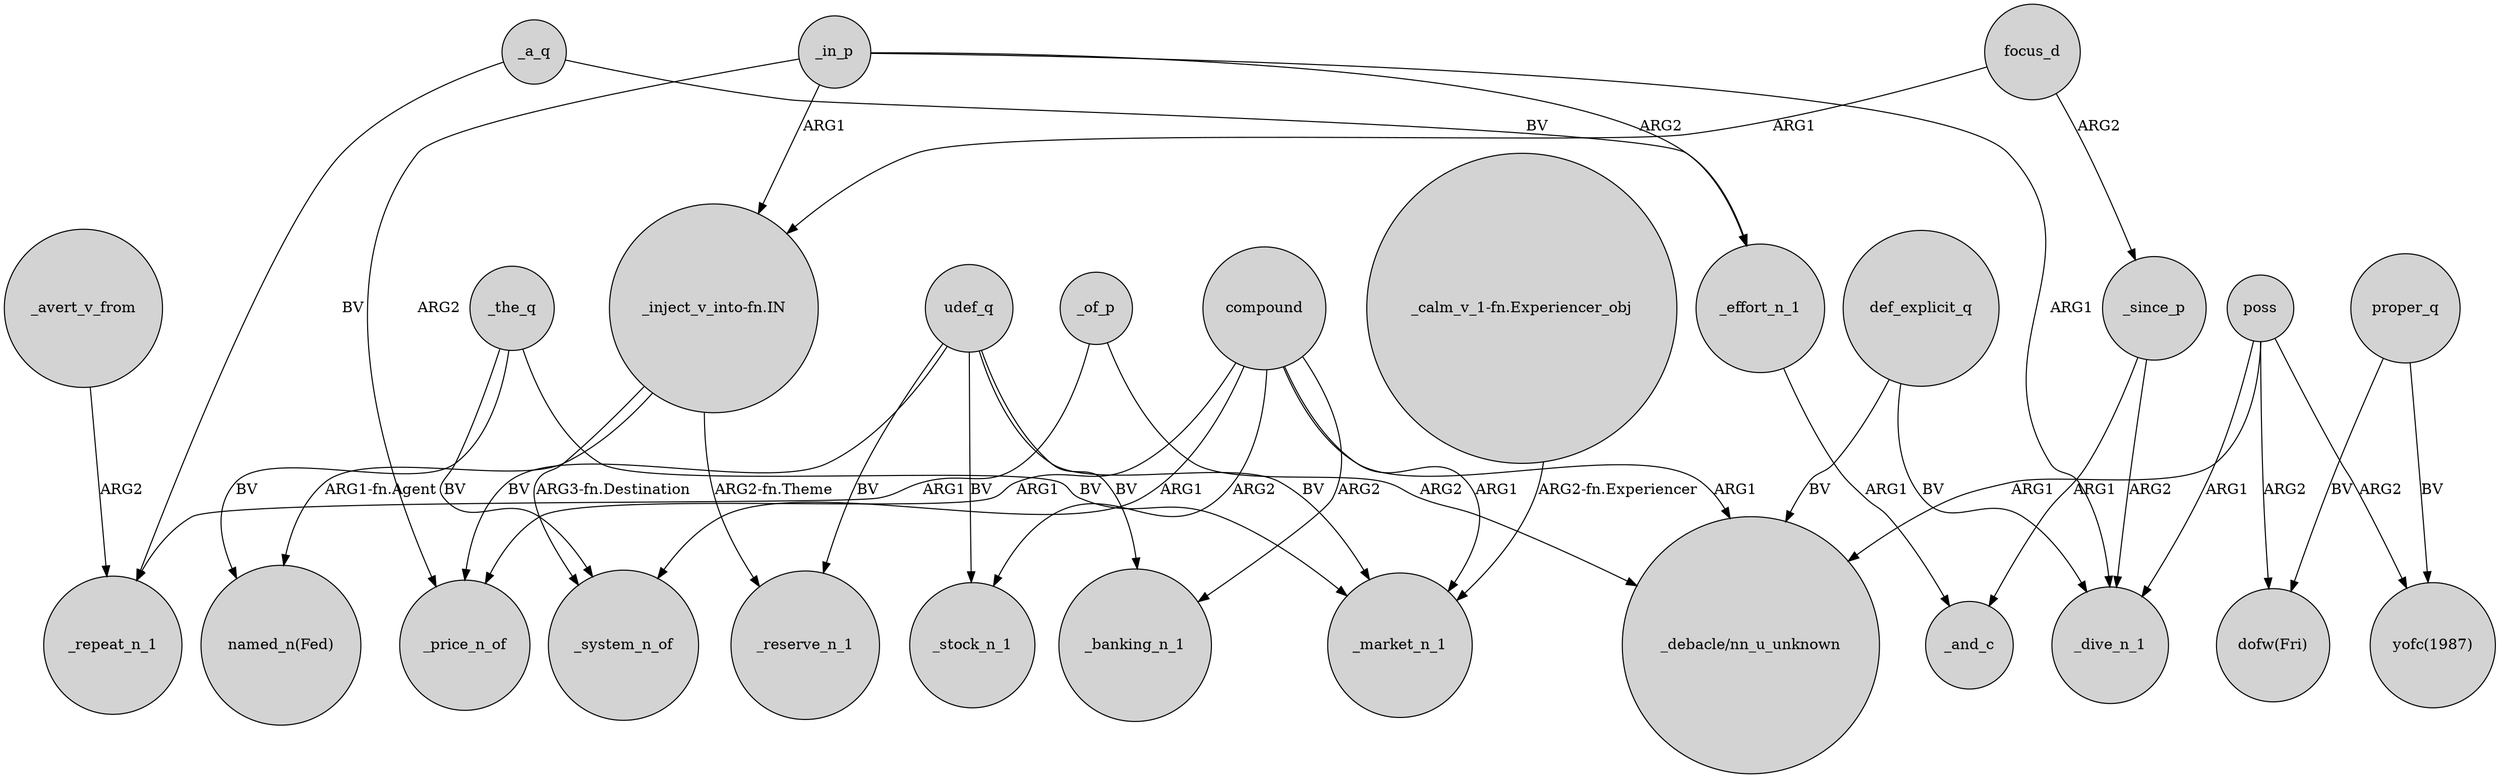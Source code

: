 digraph {
	node [shape=circle style=filled]
	focus_d -> _since_p [label=ARG2]
	_a_q -> _repeat_n_1 [label=BV]
	proper_q -> "dofw(Fri)" [label=BV]
	_the_q -> "named_n(Fed)" [label=BV]
	udef_q -> _price_n_of [label=BV]
	_avert_v_from -> _repeat_n_1 [label=ARG2]
	_since_p -> _and_c [label=ARG1]
	_in_p -> _effort_n_1 [label=ARG2]
	"_inject_v_into-fn.IN" -> _system_n_of [label="ARG3-fn.Destination"]
	compound -> _system_n_of [label=ARG1]
	_of_p -> _repeat_n_1 [label=ARG1]
	def_explicit_q -> _dive_n_1 [label=BV]
	focus_d -> "_inject_v_into-fn.IN" [label=ARG1]
	compound -> _banking_n_1 [label=ARG2]
	udef_q -> _market_n_1 [label=BV]
	udef_q -> _reserve_n_1 [label=BV]
	_effort_n_1 -> _and_c [label=ARG1]
	_of_p -> "_debacle/nn_u_unknown" [label=ARG2]
	"_inject_v_into-fn.IN" -> "named_n(Fed)" [label="ARG1-fn.Agent"]
	_in_p -> _dive_n_1 [label=ARG1]
	poss -> "_debacle/nn_u_unknown" [label=ARG1]
	compound -> _stock_n_1 [label=ARG2]
	poss -> "dofw(Fri)" [label=ARG2]
	"_calm_v_1-fn.Experiencer_obj" -> _market_n_1 [label="ARG2-fn.Experiencer"]
	udef_q -> _stock_n_1 [label=BV]
	compound -> "_debacle/nn_u_unknown" [label=ARG1]
	_a_q -> _effort_n_1 [label=BV]
	proper_q -> "yofc(1987)" [label=BV]
	"_inject_v_into-fn.IN" -> _reserve_n_1 [label="ARG2-fn.Theme"]
	def_explicit_q -> "_debacle/nn_u_unknown" [label=BV]
	_the_q -> _system_n_of [label=BV]
	_in_p -> "_inject_v_into-fn.IN" [label=ARG1]
	compound -> _market_n_1 [label=ARG1]
	_since_p -> _dive_n_1 [label=ARG2]
	_in_p -> _price_n_of [label=ARG2]
	compound -> _price_n_of [label=ARG1]
	udef_q -> _banking_n_1 [label=BV]
	_the_q -> _market_n_1 [label=BV]
	poss -> "yofc(1987)" [label=ARG2]
	poss -> _dive_n_1 [label=ARG1]
}
